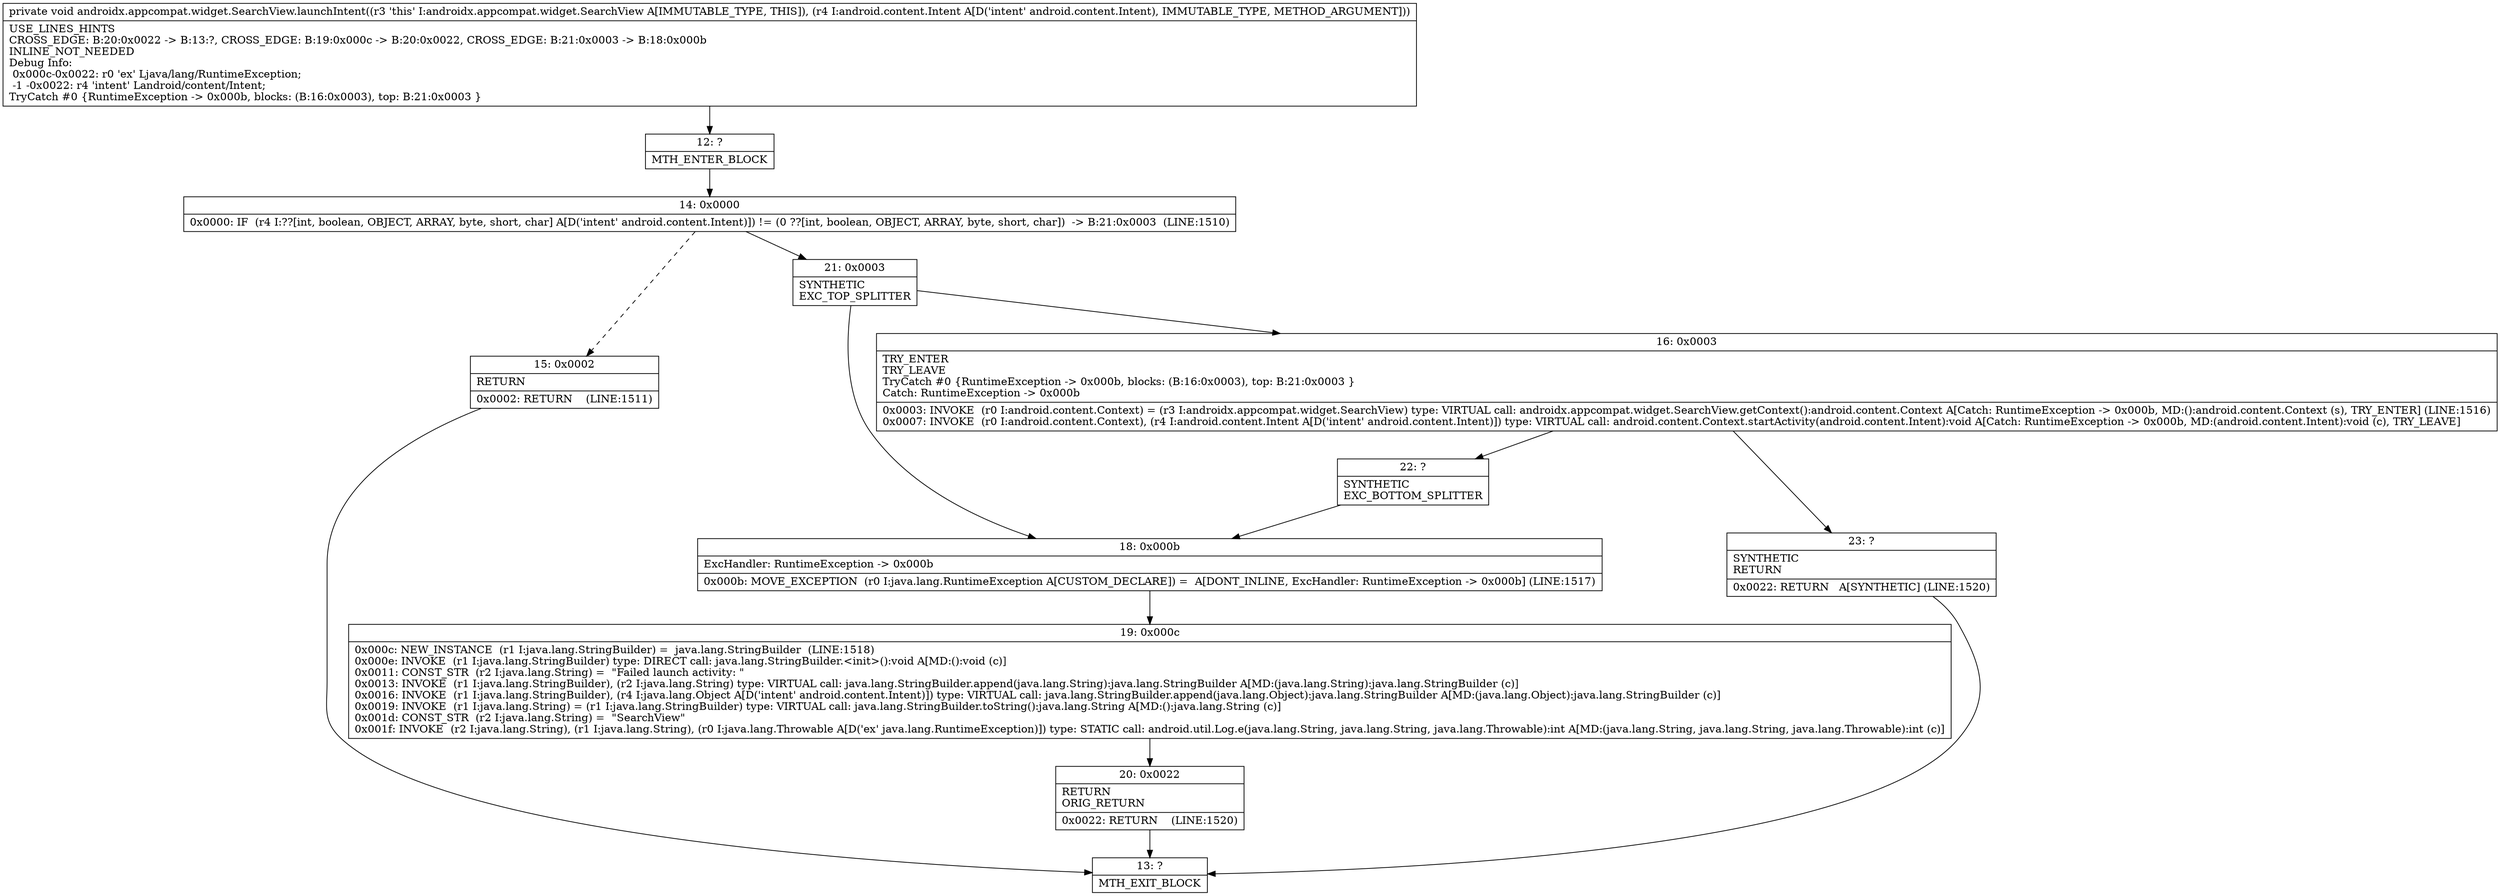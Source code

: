 digraph "CFG forandroidx.appcompat.widget.SearchView.launchIntent(Landroid\/content\/Intent;)V" {
Node_12 [shape=record,label="{12\:\ ?|MTH_ENTER_BLOCK\l}"];
Node_14 [shape=record,label="{14\:\ 0x0000|0x0000: IF  (r4 I:??[int, boolean, OBJECT, ARRAY, byte, short, char] A[D('intent' android.content.Intent)]) != (0 ??[int, boolean, OBJECT, ARRAY, byte, short, char])  \-\> B:21:0x0003  (LINE:1510)\l}"];
Node_15 [shape=record,label="{15\:\ 0x0002|RETURN\l|0x0002: RETURN    (LINE:1511)\l}"];
Node_13 [shape=record,label="{13\:\ ?|MTH_EXIT_BLOCK\l}"];
Node_21 [shape=record,label="{21\:\ 0x0003|SYNTHETIC\lEXC_TOP_SPLITTER\l}"];
Node_16 [shape=record,label="{16\:\ 0x0003|TRY_ENTER\lTRY_LEAVE\lTryCatch #0 \{RuntimeException \-\> 0x000b, blocks: (B:16:0x0003), top: B:21:0x0003 \}\lCatch: RuntimeException \-\> 0x000b\l|0x0003: INVOKE  (r0 I:android.content.Context) = (r3 I:androidx.appcompat.widget.SearchView) type: VIRTUAL call: androidx.appcompat.widget.SearchView.getContext():android.content.Context A[Catch: RuntimeException \-\> 0x000b, MD:():android.content.Context (s), TRY_ENTER] (LINE:1516)\l0x0007: INVOKE  (r0 I:android.content.Context), (r4 I:android.content.Intent A[D('intent' android.content.Intent)]) type: VIRTUAL call: android.content.Context.startActivity(android.content.Intent):void A[Catch: RuntimeException \-\> 0x000b, MD:(android.content.Intent):void (c), TRY_LEAVE]\l}"];
Node_22 [shape=record,label="{22\:\ ?|SYNTHETIC\lEXC_BOTTOM_SPLITTER\l}"];
Node_23 [shape=record,label="{23\:\ ?|SYNTHETIC\lRETURN\l|0x0022: RETURN   A[SYNTHETIC] (LINE:1520)\l}"];
Node_18 [shape=record,label="{18\:\ 0x000b|ExcHandler: RuntimeException \-\> 0x000b\l|0x000b: MOVE_EXCEPTION  (r0 I:java.lang.RuntimeException A[CUSTOM_DECLARE]) =  A[DONT_INLINE, ExcHandler: RuntimeException \-\> 0x000b] (LINE:1517)\l}"];
Node_19 [shape=record,label="{19\:\ 0x000c|0x000c: NEW_INSTANCE  (r1 I:java.lang.StringBuilder) =  java.lang.StringBuilder  (LINE:1518)\l0x000e: INVOKE  (r1 I:java.lang.StringBuilder) type: DIRECT call: java.lang.StringBuilder.\<init\>():void A[MD:():void (c)]\l0x0011: CONST_STR  (r2 I:java.lang.String) =  \"Failed launch activity: \" \l0x0013: INVOKE  (r1 I:java.lang.StringBuilder), (r2 I:java.lang.String) type: VIRTUAL call: java.lang.StringBuilder.append(java.lang.String):java.lang.StringBuilder A[MD:(java.lang.String):java.lang.StringBuilder (c)]\l0x0016: INVOKE  (r1 I:java.lang.StringBuilder), (r4 I:java.lang.Object A[D('intent' android.content.Intent)]) type: VIRTUAL call: java.lang.StringBuilder.append(java.lang.Object):java.lang.StringBuilder A[MD:(java.lang.Object):java.lang.StringBuilder (c)]\l0x0019: INVOKE  (r1 I:java.lang.String) = (r1 I:java.lang.StringBuilder) type: VIRTUAL call: java.lang.StringBuilder.toString():java.lang.String A[MD:():java.lang.String (c)]\l0x001d: CONST_STR  (r2 I:java.lang.String) =  \"SearchView\" \l0x001f: INVOKE  (r2 I:java.lang.String), (r1 I:java.lang.String), (r0 I:java.lang.Throwable A[D('ex' java.lang.RuntimeException)]) type: STATIC call: android.util.Log.e(java.lang.String, java.lang.String, java.lang.Throwable):int A[MD:(java.lang.String, java.lang.String, java.lang.Throwable):int (c)]\l}"];
Node_20 [shape=record,label="{20\:\ 0x0022|RETURN\lORIG_RETURN\l|0x0022: RETURN    (LINE:1520)\l}"];
MethodNode[shape=record,label="{private void androidx.appcompat.widget.SearchView.launchIntent((r3 'this' I:androidx.appcompat.widget.SearchView A[IMMUTABLE_TYPE, THIS]), (r4 I:android.content.Intent A[D('intent' android.content.Intent), IMMUTABLE_TYPE, METHOD_ARGUMENT]))  | USE_LINES_HINTS\lCROSS_EDGE: B:20:0x0022 \-\> B:13:?, CROSS_EDGE: B:19:0x000c \-\> B:20:0x0022, CROSS_EDGE: B:21:0x0003 \-\> B:18:0x000b\lINLINE_NOT_NEEDED\lDebug Info:\l  0x000c\-0x0022: r0 'ex' Ljava\/lang\/RuntimeException;\l  \-1 \-0x0022: r4 'intent' Landroid\/content\/Intent;\lTryCatch #0 \{RuntimeException \-\> 0x000b, blocks: (B:16:0x0003), top: B:21:0x0003 \}\l}"];
MethodNode -> Node_12;Node_12 -> Node_14;
Node_14 -> Node_15[style=dashed];
Node_14 -> Node_21;
Node_15 -> Node_13;
Node_21 -> Node_16;
Node_21 -> Node_18;
Node_16 -> Node_22;
Node_16 -> Node_23;
Node_22 -> Node_18;
Node_23 -> Node_13;
Node_18 -> Node_19;
Node_19 -> Node_20;
Node_20 -> Node_13;
}

